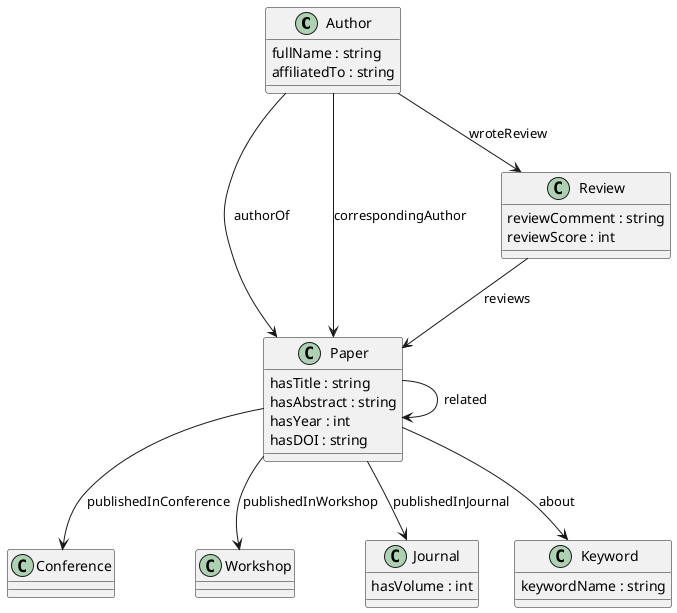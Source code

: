 @startuml
skinparam classAttributeIconSize 0

' === Classes ===
class Author
class Paper
class Conference
class Workshop
class Journal
class Keyword
class Review

' === Datatype Properties ===

' Author
Author : fullName : string
Author : affiliatedTo : string

' Paper
Paper : hasTitle : string
Paper : hasAbstract : string
Paper : hasYear : int
Paper : hasDOI : string

' Keyword
Keyword : keywordName : string

' Journal
Journal : hasVolume : int

' Review
Review : reviewComment : string
Review : reviewScore : int

' === Object Properties ===
Author --> Paper : authorOf
Author --> Paper : correspondingAuthor
Author --> Review : wroteReview
Paper --> Keyword : about
Paper --> Paper : related
Paper --> Conference : publishedInConference
Paper --> Workshop : publishedInWorkshop
Paper --> Journal : publishedInJournal
Review --> Paper : reviews

@enduml
